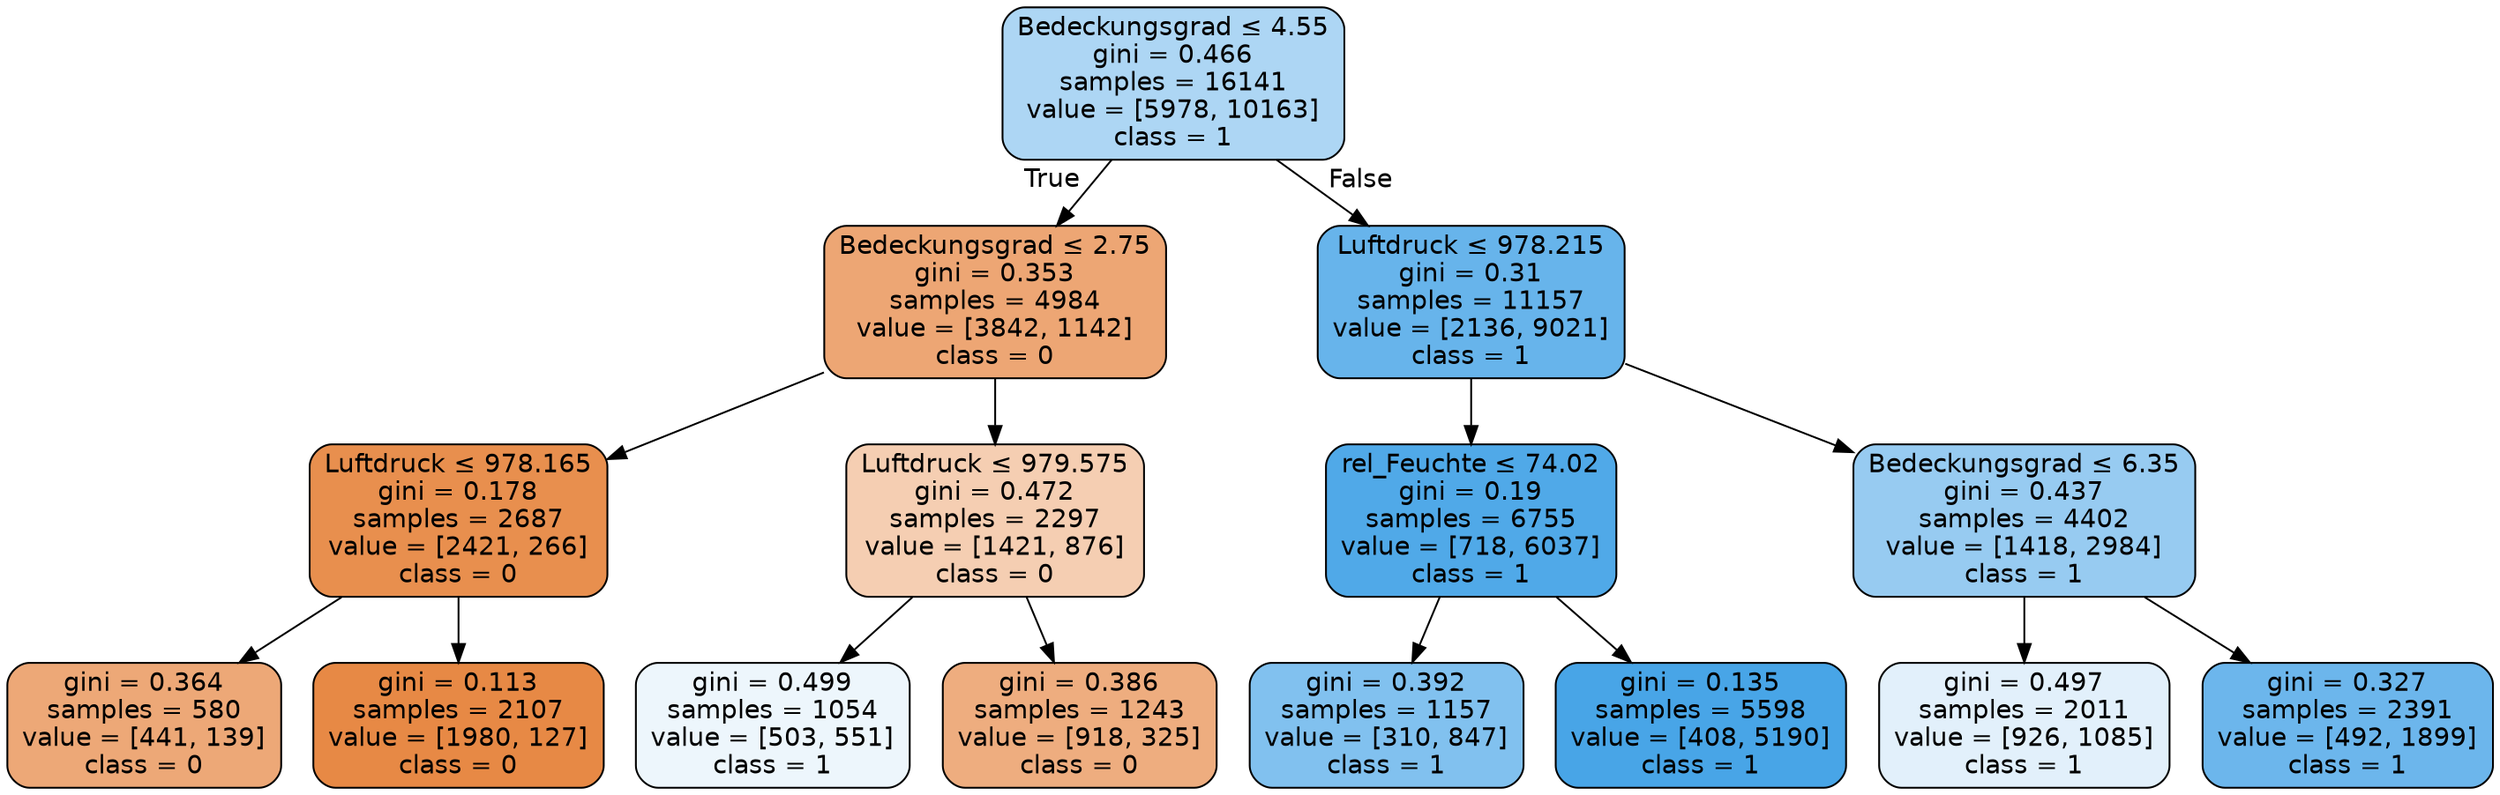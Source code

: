 digraph Tree {
node [shape=box, style="filled, rounded", color="black", fontname=helvetica] ;
edge [fontname=helvetica] ;
0 [label=<Bedeckungsgrad &le; 4.55<br/>gini = 0.466<br/>samples = 16141<br/>value = [5978, 10163]<br/>class = 1>, fillcolor="#399de569"] ;
1 [label=<Bedeckungsgrad &le; 2.75<br/>gini = 0.353<br/>samples = 4984<br/>value = [3842, 1142]<br/>class = 0>, fillcolor="#e58139b3"] ;
0 -> 1 [labeldistance=2.5, labelangle=45, headlabel="True"] ;
2 [label=<Luftdruck &le; 978.165<br/>gini = 0.178<br/>samples = 2687<br/>value = [2421, 266]<br/>class = 0>, fillcolor="#e58139e3"] ;
1 -> 2 ;
3 [label=<gini = 0.364<br/>samples = 580<br/>value = [441, 139]<br/>class = 0>, fillcolor="#e58139af"] ;
2 -> 3 ;
4 [label=<gini = 0.113<br/>samples = 2107<br/>value = [1980, 127]<br/>class = 0>, fillcolor="#e58139ef"] ;
2 -> 4 ;
5 [label=<Luftdruck &le; 979.575<br/>gini = 0.472<br/>samples = 2297<br/>value = [1421, 876]<br/>class = 0>, fillcolor="#e5813962"] ;
1 -> 5 ;
6 [label=<gini = 0.499<br/>samples = 1054<br/>value = [503, 551]<br/>class = 1>, fillcolor="#399de516"] ;
5 -> 6 ;
7 [label=<gini = 0.386<br/>samples = 1243<br/>value = [918, 325]<br/>class = 0>, fillcolor="#e58139a5"] ;
5 -> 7 ;
8 [label=<Luftdruck &le; 978.215<br/>gini = 0.31<br/>samples = 11157<br/>value = [2136, 9021]<br/>class = 1>, fillcolor="#399de5c3"] ;
0 -> 8 [labeldistance=2.5, labelangle=-45, headlabel="False"] ;
9 [label=<rel_Feuchte &le; 74.02<br/>gini = 0.19<br/>samples = 6755<br/>value = [718, 6037]<br/>class = 1>, fillcolor="#399de5e1"] ;
8 -> 9 ;
10 [label=<gini = 0.392<br/>samples = 1157<br/>value = [310, 847]<br/>class = 1>, fillcolor="#399de5a2"] ;
9 -> 10 ;
11 [label=<gini = 0.135<br/>samples = 5598<br/>value = [408, 5190]<br/>class = 1>, fillcolor="#399de5eb"] ;
9 -> 11 ;
12 [label=<Bedeckungsgrad &le; 6.35<br/>gini = 0.437<br/>samples = 4402<br/>value = [1418, 2984]<br/>class = 1>, fillcolor="#399de586"] ;
8 -> 12 ;
13 [label=<gini = 0.497<br/>samples = 2011<br/>value = [926, 1085]<br/>class = 1>, fillcolor="#399de525"] ;
12 -> 13 ;
14 [label=<gini = 0.327<br/>samples = 2391<br/>value = [492, 1899]<br/>class = 1>, fillcolor="#399de5bd"] ;
12 -> 14 ;
}